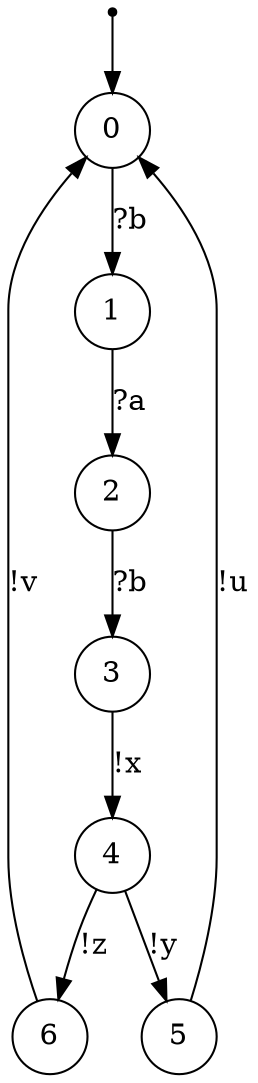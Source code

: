 digraph {
 node [shape=point] ENTRY
 node [shape=circle]
 ENTRY -> 0
0 -> 1 [label="?b"]
1 -> 2 [label="?a"]
2 -> 3 [label="?b"]
3 -> 4 [label="!x"]
4 -> 6 [label="!z"]
6 -> 0 [label="!v"]
4 -> 5 [label="!y"]
5 -> 0 [label="!u"]
}